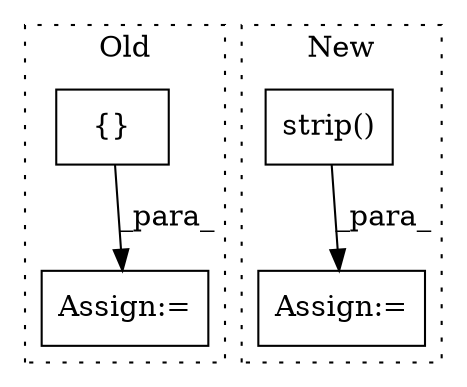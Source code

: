 digraph G {
subgraph cluster0 {
1 [label="{}" a="95" s="1771,1905" l="10,6" shape="box"];
4 [label="Assign:=" a="68" s="1768" l="3" shape="box"];
label = "Old";
style="dotted";
}
subgraph cluster1 {
2 [label="strip()" a="75" s="1809" l="16" shape="box"];
3 [label="Assign:=" a="68" s="1806" l="3" shape="box"];
label = "New";
style="dotted";
}
1 -> 4 [label="_para_"];
2 -> 3 [label="_para_"];
}